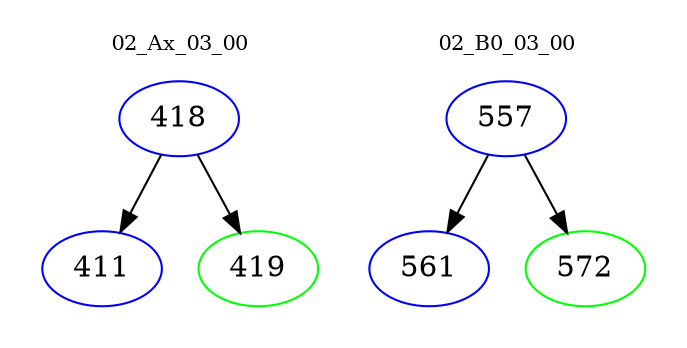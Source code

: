 digraph{
subgraph cluster_0 {
color = white
label = "02_Ax_03_00";
fontsize=10;
T0_418 [label="418", color="blue"]
T0_418 -> T0_411 [color="black"]
T0_411 [label="411", color="blue"]
T0_418 -> T0_419 [color="black"]
T0_419 [label="419", color="green"]
}
subgraph cluster_1 {
color = white
label = "02_B0_03_00";
fontsize=10;
T1_557 [label="557", color="blue"]
T1_557 -> T1_561 [color="black"]
T1_561 [label="561", color="blue"]
T1_557 -> T1_572 [color="black"]
T1_572 [label="572", color="green"]
}
}
